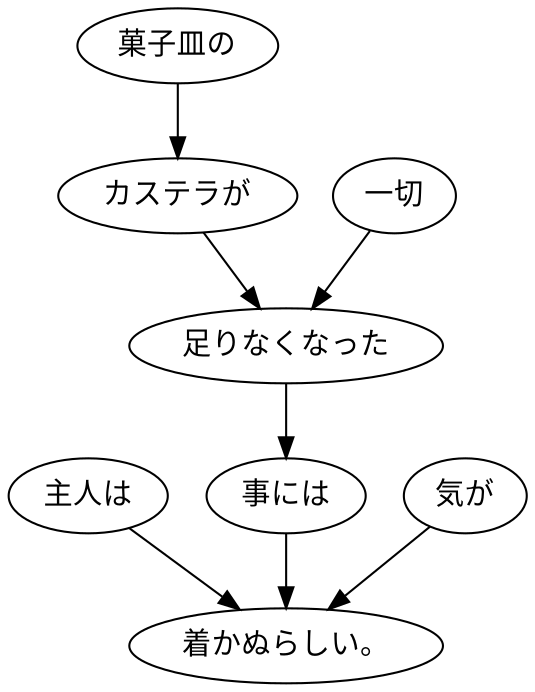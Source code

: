 digraph graph851 {
	node0 [label="主人は"];
	node1 [label="菓子皿の"];
	node2 [label="カステラが"];
	node3 [label="一切"];
	node4 [label="足りなくなった"];
	node5 [label="事には"];
	node6 [label="気が"];
	node7 [label="着かぬらしい。"];
	node0 -> node7;
	node1 -> node2;
	node2 -> node4;
	node3 -> node4;
	node4 -> node5;
	node5 -> node7;
	node6 -> node7;
}
